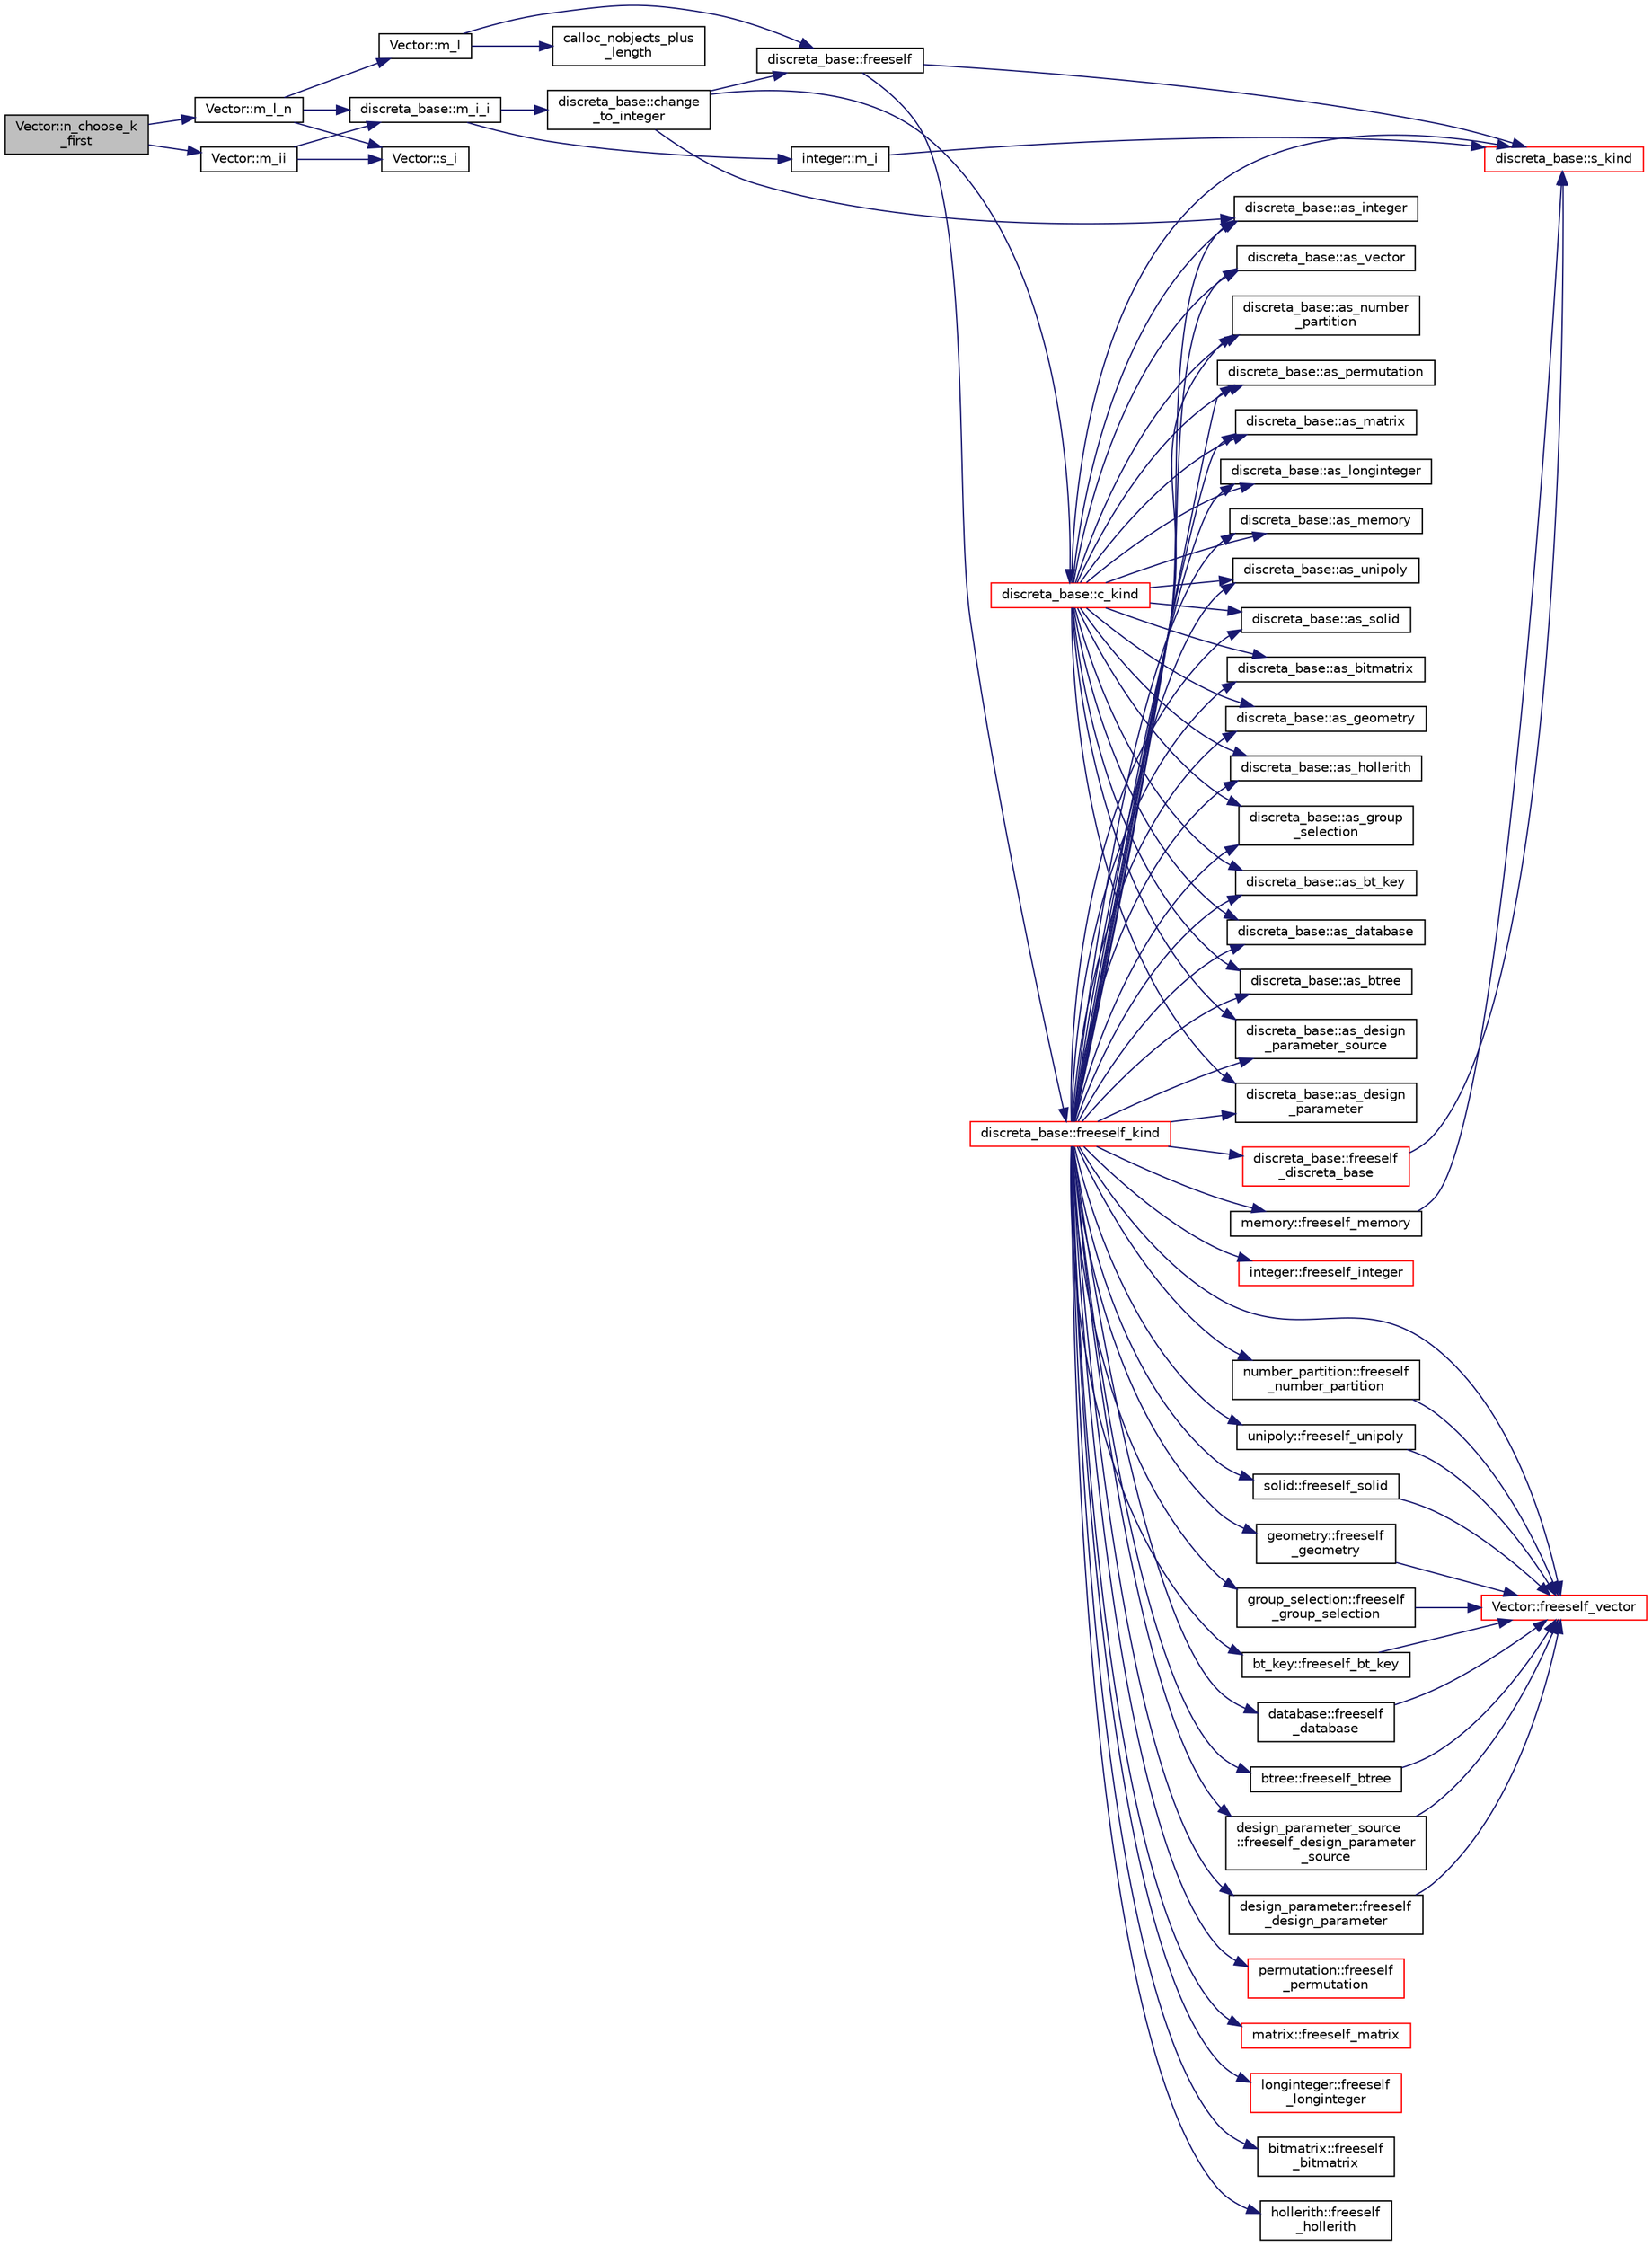 digraph "Vector::n_choose_k_first"
{
  edge [fontname="Helvetica",fontsize="10",labelfontname="Helvetica",labelfontsize="10"];
  node [fontname="Helvetica",fontsize="10",shape=record];
  rankdir="LR";
  Node3343 [label="Vector::n_choose_k\l_first",height=0.2,width=0.4,color="black", fillcolor="grey75", style="filled", fontcolor="black"];
  Node3343 -> Node3344 [color="midnightblue",fontsize="10",style="solid",fontname="Helvetica"];
  Node3344 [label="Vector::m_l_n",height=0.2,width=0.4,color="black", fillcolor="white", style="filled",URL="$d5/db2/class_vector.html#a5c7c126e6266ecdc832c5ce5bc1cca2f"];
  Node3344 -> Node3345 [color="midnightblue",fontsize="10",style="solid",fontname="Helvetica"];
  Node3345 [label="Vector::m_l",height=0.2,width=0.4,color="black", fillcolor="white", style="filled",URL="$d5/db2/class_vector.html#a00f5520c2a6b4f5282a1a8bcf8ea74eb"];
  Node3345 -> Node3346 [color="midnightblue",fontsize="10",style="solid",fontname="Helvetica"];
  Node3346 [label="discreta_base::freeself",height=0.2,width=0.4,color="black", fillcolor="white", style="filled",URL="$d7/d71/classdiscreta__base.html#a9a3c9501a562293b5667c11b9174d6e5"];
  Node3346 -> Node3347 [color="midnightblue",fontsize="10",style="solid",fontname="Helvetica"];
  Node3347 [label="discreta_base::freeself_kind",height=0.2,width=0.4,color="red", fillcolor="white", style="filled",URL="$d7/d71/classdiscreta__base.html#a63a23ada2165b3838fab719ed458cec8"];
  Node3347 -> Node3348 [color="midnightblue",fontsize="10",style="solid",fontname="Helvetica"];
  Node3348 [label="discreta_base::freeself\l_discreta_base",height=0.2,width=0.4,color="red", fillcolor="white", style="filled",URL="$d7/d71/classdiscreta__base.html#a8b1ec2cee4566034441e066dc2c027db"];
  Node3348 -> Node3349 [color="midnightblue",fontsize="10",style="solid",fontname="Helvetica"];
  Node3349 [label="discreta_base::s_kind",height=0.2,width=0.4,color="red", fillcolor="white", style="filled",URL="$d7/d71/classdiscreta__base.html#a8a830025c74adbbc3362418a7c2ba157"];
  Node3347 -> Node3355 [color="midnightblue",fontsize="10",style="solid",fontname="Helvetica"];
  Node3355 [label="discreta_base::as_integer",height=0.2,width=0.4,color="black", fillcolor="white", style="filled",URL="$d7/d71/classdiscreta__base.html#a00d7691eaf874fd283d942692fe8dd26"];
  Node3347 -> Node3356 [color="midnightblue",fontsize="10",style="solid",fontname="Helvetica"];
  Node3356 [label="integer::freeself_integer",height=0.2,width=0.4,color="red", fillcolor="white", style="filled",URL="$d0/de5/classinteger.html#a02eb557612c9db1820dd75a77151edc0"];
  Node3347 -> Node3357 [color="midnightblue",fontsize="10",style="solid",fontname="Helvetica"];
  Node3357 [label="discreta_base::as_vector",height=0.2,width=0.4,color="black", fillcolor="white", style="filled",URL="$d7/d71/classdiscreta__base.html#a7bdd6cae39c380b128ee9e17e42cf020"];
  Node3347 -> Node3358 [color="midnightblue",fontsize="10",style="solid",fontname="Helvetica"];
  Node3358 [label="Vector::freeself_vector",height=0.2,width=0.4,color="red", fillcolor="white", style="filled",URL="$d5/db2/class_vector.html#ad55c58937ca8fb342247a2c0fb572d20"];
  Node3347 -> Node3360 [color="midnightblue",fontsize="10",style="solid",fontname="Helvetica"];
  Node3360 [label="discreta_base::as_number\l_partition",height=0.2,width=0.4,color="black", fillcolor="white", style="filled",URL="$d7/d71/classdiscreta__base.html#a307aa09de0e925d46697707968ffab00"];
  Node3347 -> Node3361 [color="midnightblue",fontsize="10",style="solid",fontname="Helvetica"];
  Node3361 [label="number_partition::freeself\l_number_partition",height=0.2,width=0.4,color="black", fillcolor="white", style="filled",URL="$df/d50/classnumber__partition.html#aa74111c1c8cd218b654e7b7c1ca42eb5"];
  Node3361 -> Node3358 [color="midnightblue",fontsize="10",style="solid",fontname="Helvetica"];
  Node3347 -> Node3362 [color="midnightblue",fontsize="10",style="solid",fontname="Helvetica"];
  Node3362 [label="discreta_base::as_permutation",height=0.2,width=0.4,color="black", fillcolor="white", style="filled",URL="$d7/d71/classdiscreta__base.html#aa4e72f36a82984239b12ae831e131098"];
  Node3347 -> Node3363 [color="midnightblue",fontsize="10",style="solid",fontname="Helvetica"];
  Node3363 [label="permutation::freeself\l_permutation",height=0.2,width=0.4,color="red", fillcolor="white", style="filled",URL="$d0/d08/classpermutation.html#a1f86343fa765d71c976d79e5ce372c12"];
  Node3347 -> Node3364 [color="midnightblue",fontsize="10",style="solid",fontname="Helvetica"];
  Node3364 [label="discreta_base::as_matrix",height=0.2,width=0.4,color="black", fillcolor="white", style="filled",URL="$d7/d71/classdiscreta__base.html#ae4d7f56d917a4707b838fbffde6467ff"];
  Node3347 -> Node3365 [color="midnightblue",fontsize="10",style="solid",fontname="Helvetica"];
  Node3365 [label="matrix::freeself_matrix",height=0.2,width=0.4,color="red", fillcolor="white", style="filled",URL="$d1/d8d/classmatrix.html#ab47d61820499f35c15bf82fb6a3b9bd1"];
  Node3347 -> Node3367 [color="midnightblue",fontsize="10",style="solid",fontname="Helvetica"];
  Node3367 [label="discreta_base::as_longinteger",height=0.2,width=0.4,color="black", fillcolor="white", style="filled",URL="$d7/d71/classdiscreta__base.html#a20a094639eb711b10c8694c51937f7cd"];
  Node3347 -> Node3368 [color="midnightblue",fontsize="10",style="solid",fontname="Helvetica"];
  Node3368 [label="longinteger::freeself\l_longinteger",height=0.2,width=0.4,color="red", fillcolor="white", style="filled",URL="$d3/d71/classlonginteger.html#a82006f4b7c6bf897de0387497e16c219"];
  Node3347 -> Node3370 [color="midnightblue",fontsize="10",style="solid",fontname="Helvetica"];
  Node3370 [label="discreta_base::as_memory",height=0.2,width=0.4,color="black", fillcolor="white", style="filled",URL="$d7/d71/classdiscreta__base.html#ad94b2d7dce0cd4fa22db57f6e79c4bd2"];
  Node3347 -> Node3371 [color="midnightblue",fontsize="10",style="solid",fontname="Helvetica"];
  Node3371 [label="memory::freeself_memory",height=0.2,width=0.4,color="black", fillcolor="white", style="filled",URL="$d8/d99/classmemory.html#a19366f9105d79a0e818cc19255d7ef4f"];
  Node3371 -> Node3349 [color="midnightblue",fontsize="10",style="solid",fontname="Helvetica"];
  Node3347 -> Node3372 [color="midnightblue",fontsize="10",style="solid",fontname="Helvetica"];
  Node3372 [label="discreta_base::as_unipoly",height=0.2,width=0.4,color="black", fillcolor="white", style="filled",URL="$d7/d71/classdiscreta__base.html#ad50d8027f039fe5c2478cddb243adc9d"];
  Node3347 -> Node3373 [color="midnightblue",fontsize="10",style="solid",fontname="Helvetica"];
  Node3373 [label="unipoly::freeself_unipoly",height=0.2,width=0.4,color="black", fillcolor="white", style="filled",URL="$d1/d89/classunipoly.html#aad315db6c6adb555a0c63877aab7d27e"];
  Node3373 -> Node3358 [color="midnightblue",fontsize="10",style="solid",fontname="Helvetica"];
  Node3347 -> Node3374 [color="midnightblue",fontsize="10",style="solid",fontname="Helvetica"];
  Node3374 [label="discreta_base::as_solid",height=0.2,width=0.4,color="black", fillcolor="white", style="filled",URL="$d7/d71/classdiscreta__base.html#a1fc5f2b85ec97ab0a69dd64903c970a5"];
  Node3347 -> Node3375 [color="midnightblue",fontsize="10",style="solid",fontname="Helvetica"];
  Node3375 [label="solid::freeself_solid",height=0.2,width=0.4,color="black", fillcolor="white", style="filled",URL="$d8/def/classsolid.html#a84c2f0abd7b24b1cf2ccefa9c99567fe"];
  Node3375 -> Node3358 [color="midnightblue",fontsize="10",style="solid",fontname="Helvetica"];
  Node3347 -> Node3376 [color="midnightblue",fontsize="10",style="solid",fontname="Helvetica"];
  Node3376 [label="discreta_base::as_bitmatrix",height=0.2,width=0.4,color="black", fillcolor="white", style="filled",URL="$d7/d71/classdiscreta__base.html#a071ad54ea8ef6c9d1d15f532e5a76df6"];
  Node3347 -> Node3377 [color="midnightblue",fontsize="10",style="solid",fontname="Helvetica"];
  Node3377 [label="bitmatrix::freeself\l_bitmatrix",height=0.2,width=0.4,color="black", fillcolor="white", style="filled",URL="$de/dc8/classbitmatrix.html#a4b84eed56a244df63819eae6b7ba1eff"];
  Node3347 -> Node3378 [color="midnightblue",fontsize="10",style="solid",fontname="Helvetica"];
  Node3378 [label="discreta_base::as_geometry",height=0.2,width=0.4,color="black", fillcolor="white", style="filled",URL="$d7/d71/classdiscreta__base.html#a38fc7b4cdd830703e9d87354b79bc5c8"];
  Node3347 -> Node3379 [color="midnightblue",fontsize="10",style="solid",fontname="Helvetica"];
  Node3379 [label="geometry::freeself\l_geometry",height=0.2,width=0.4,color="black", fillcolor="white", style="filled",URL="$da/d44/classgeometry.html#a504b1b52d24b4ae00d9fd0b7838b57e6"];
  Node3379 -> Node3358 [color="midnightblue",fontsize="10",style="solid",fontname="Helvetica"];
  Node3347 -> Node3380 [color="midnightblue",fontsize="10",style="solid",fontname="Helvetica"];
  Node3380 [label="discreta_base::as_hollerith",height=0.2,width=0.4,color="black", fillcolor="white", style="filled",URL="$d7/d71/classdiscreta__base.html#a3e66f82711f314710107e2f29e589690"];
  Node3347 -> Node3381 [color="midnightblue",fontsize="10",style="solid",fontname="Helvetica"];
  Node3381 [label="hollerith::freeself\l_hollerith",height=0.2,width=0.4,color="black", fillcolor="white", style="filled",URL="$d8/d99/classhollerith.html#a240d1b30780c9e09323d0b3ad5e2d1f7"];
  Node3347 -> Node3382 [color="midnightblue",fontsize="10",style="solid",fontname="Helvetica"];
  Node3382 [label="discreta_base::as_group\l_selection",height=0.2,width=0.4,color="black", fillcolor="white", style="filled",URL="$d7/d71/classdiscreta__base.html#aae1bac4883c567718bef9fb610abbdc8"];
  Node3347 -> Node3383 [color="midnightblue",fontsize="10",style="solid",fontname="Helvetica"];
  Node3383 [label="group_selection::freeself\l_group_selection",height=0.2,width=0.4,color="black", fillcolor="white", style="filled",URL="$d6/db0/classgroup__selection.html#a778b1a466858bf7f90516eeba1795798"];
  Node3383 -> Node3358 [color="midnightblue",fontsize="10",style="solid",fontname="Helvetica"];
  Node3347 -> Node3384 [color="midnightblue",fontsize="10",style="solid",fontname="Helvetica"];
  Node3384 [label="discreta_base::as_bt_key",height=0.2,width=0.4,color="black", fillcolor="white", style="filled",URL="$d7/d71/classdiscreta__base.html#a2734c6e08dca17cf6588bd5064ec1b9f"];
  Node3347 -> Node3385 [color="midnightblue",fontsize="10",style="solid",fontname="Helvetica"];
  Node3385 [label="bt_key::freeself_bt_key",height=0.2,width=0.4,color="black", fillcolor="white", style="filled",URL="$d1/de5/classbt__key.html#aad1f5a9b943d3ae072f1d09a9bb126c6"];
  Node3385 -> Node3358 [color="midnightblue",fontsize="10",style="solid",fontname="Helvetica"];
  Node3347 -> Node3386 [color="midnightblue",fontsize="10",style="solid",fontname="Helvetica"];
  Node3386 [label="discreta_base::as_database",height=0.2,width=0.4,color="black", fillcolor="white", style="filled",URL="$d7/d71/classdiscreta__base.html#ab055d39d58210a2b03ba3d33703b09a9"];
  Node3347 -> Node3387 [color="midnightblue",fontsize="10",style="solid",fontname="Helvetica"];
  Node3387 [label="database::freeself\l_database",height=0.2,width=0.4,color="black", fillcolor="white", style="filled",URL="$db/d72/classdatabase.html#a4dc263211f9b364e4fa733c8cf53e066"];
  Node3387 -> Node3358 [color="midnightblue",fontsize="10",style="solid",fontname="Helvetica"];
  Node3347 -> Node3388 [color="midnightblue",fontsize="10",style="solid",fontname="Helvetica"];
  Node3388 [label="discreta_base::as_btree",height=0.2,width=0.4,color="black", fillcolor="white", style="filled",URL="$d7/d71/classdiscreta__base.html#a78e76674cef2ec113c17989c11288778"];
  Node3347 -> Node3389 [color="midnightblue",fontsize="10",style="solid",fontname="Helvetica"];
  Node3389 [label="btree::freeself_btree",height=0.2,width=0.4,color="black", fillcolor="white", style="filled",URL="$dd/db0/classbtree.html#af866a69c5f887781efdcd491d71f2c28"];
  Node3389 -> Node3358 [color="midnightblue",fontsize="10",style="solid",fontname="Helvetica"];
  Node3347 -> Node3390 [color="midnightblue",fontsize="10",style="solid",fontname="Helvetica"];
  Node3390 [label="discreta_base::as_design\l_parameter_source",height=0.2,width=0.4,color="black", fillcolor="white", style="filled",URL="$d7/d71/classdiscreta__base.html#a59cbf837c6582ded5bc586265d13d81a"];
  Node3347 -> Node3391 [color="midnightblue",fontsize="10",style="solid",fontname="Helvetica"];
  Node3391 [label="design_parameter_source\l::freeself_design_parameter\l_source",height=0.2,width=0.4,color="black", fillcolor="white", style="filled",URL="$df/d4b/classdesign__parameter__source.html#a61e751fbde5330ede70525d4953bbc79"];
  Node3391 -> Node3358 [color="midnightblue",fontsize="10",style="solid",fontname="Helvetica"];
  Node3347 -> Node3392 [color="midnightblue",fontsize="10",style="solid",fontname="Helvetica"];
  Node3392 [label="discreta_base::as_design\l_parameter",height=0.2,width=0.4,color="black", fillcolor="white", style="filled",URL="$d7/d71/classdiscreta__base.html#aab24ff38ea1c5471ab3de42e014d0f2a"];
  Node3347 -> Node3393 [color="midnightblue",fontsize="10",style="solid",fontname="Helvetica"];
  Node3393 [label="design_parameter::freeself\l_design_parameter",height=0.2,width=0.4,color="black", fillcolor="white", style="filled",URL="$da/d94/classdesign__parameter.html#a0e7274960527530080b673a9d9e53fed"];
  Node3393 -> Node3358 [color="midnightblue",fontsize="10",style="solid",fontname="Helvetica"];
  Node3346 -> Node3349 [color="midnightblue",fontsize="10",style="solid",fontname="Helvetica"];
  Node3345 -> Node3394 [color="midnightblue",fontsize="10",style="solid",fontname="Helvetica"];
  Node3394 [label="calloc_nobjects_plus\l_length",height=0.2,width=0.4,color="black", fillcolor="white", style="filled",URL="$d9/d60/discreta_8h.html#a71599d54c8c17dfa065a363f5cdd0aa4"];
  Node3344 -> Node3395 [color="midnightblue",fontsize="10",style="solid",fontname="Helvetica"];
  Node3395 [label="Vector::s_i",height=0.2,width=0.4,color="black", fillcolor="white", style="filled",URL="$d5/db2/class_vector.html#a1c4fe1752523df8119f70dd550244871"];
  Node3344 -> Node3396 [color="midnightblue",fontsize="10",style="solid",fontname="Helvetica"];
  Node3396 [label="discreta_base::m_i_i",height=0.2,width=0.4,color="black", fillcolor="white", style="filled",URL="$d7/d71/classdiscreta__base.html#aa231464a9d4bc233f66608021c9ad997"];
  Node3396 -> Node3397 [color="midnightblue",fontsize="10",style="solid",fontname="Helvetica"];
  Node3397 [label="discreta_base::change\l_to_integer",height=0.2,width=0.4,color="black", fillcolor="white", style="filled",URL="$d7/d71/classdiscreta__base.html#a58a5a5bd8f8e6f2dd7b4483b66dc7bb9"];
  Node3397 -> Node3346 [color="midnightblue",fontsize="10",style="solid",fontname="Helvetica"];
  Node3397 -> Node3398 [color="midnightblue",fontsize="10",style="solid",fontname="Helvetica"];
  Node3398 [label="discreta_base::c_kind",height=0.2,width=0.4,color="red", fillcolor="white", style="filled",URL="$d7/d71/classdiscreta__base.html#adc2ff61589c2d083688e7a43f333cb62"];
  Node3398 -> Node3355 [color="midnightblue",fontsize="10",style="solid",fontname="Helvetica"];
  Node3398 -> Node3357 [color="midnightblue",fontsize="10",style="solid",fontname="Helvetica"];
  Node3398 -> Node3360 [color="midnightblue",fontsize="10",style="solid",fontname="Helvetica"];
  Node3398 -> Node3362 [color="midnightblue",fontsize="10",style="solid",fontname="Helvetica"];
  Node3398 -> Node3364 [color="midnightblue",fontsize="10",style="solid",fontname="Helvetica"];
  Node3398 -> Node3367 [color="midnightblue",fontsize="10",style="solid",fontname="Helvetica"];
  Node3398 -> Node3370 [color="midnightblue",fontsize="10",style="solid",fontname="Helvetica"];
  Node3398 -> Node3372 [color="midnightblue",fontsize="10",style="solid",fontname="Helvetica"];
  Node3398 -> Node3374 [color="midnightblue",fontsize="10",style="solid",fontname="Helvetica"];
  Node3398 -> Node3376 [color="midnightblue",fontsize="10",style="solid",fontname="Helvetica"];
  Node3398 -> Node3378 [color="midnightblue",fontsize="10",style="solid",fontname="Helvetica"];
  Node3398 -> Node3380 [color="midnightblue",fontsize="10",style="solid",fontname="Helvetica"];
  Node3398 -> Node3382 [color="midnightblue",fontsize="10",style="solid",fontname="Helvetica"];
  Node3398 -> Node3384 [color="midnightblue",fontsize="10",style="solid",fontname="Helvetica"];
  Node3398 -> Node3386 [color="midnightblue",fontsize="10",style="solid",fontname="Helvetica"];
  Node3398 -> Node3388 [color="midnightblue",fontsize="10",style="solid",fontname="Helvetica"];
  Node3398 -> Node3390 [color="midnightblue",fontsize="10",style="solid",fontname="Helvetica"];
  Node3398 -> Node3392 [color="midnightblue",fontsize="10",style="solid",fontname="Helvetica"];
  Node3398 -> Node3349 [color="midnightblue",fontsize="10",style="solid",fontname="Helvetica"];
  Node3397 -> Node3355 [color="midnightblue",fontsize="10",style="solid",fontname="Helvetica"];
  Node3396 -> Node3420 [color="midnightblue",fontsize="10",style="solid",fontname="Helvetica"];
  Node3420 [label="integer::m_i",height=0.2,width=0.4,color="black", fillcolor="white", style="filled",URL="$d0/de5/classinteger.html#a869091f0a0f35f5354c8c4a70250e8a9"];
  Node3420 -> Node3349 [color="midnightblue",fontsize="10",style="solid",fontname="Helvetica"];
  Node3343 -> Node3421 [color="midnightblue",fontsize="10",style="solid",fontname="Helvetica"];
  Node3421 [label="Vector::m_ii",height=0.2,width=0.4,color="black", fillcolor="white", style="filled",URL="$d5/db2/class_vector.html#aa6a97eabb43f192a47947f4f6acbb04d"];
  Node3421 -> Node3395 [color="midnightblue",fontsize="10",style="solid",fontname="Helvetica"];
  Node3421 -> Node3396 [color="midnightblue",fontsize="10",style="solid",fontname="Helvetica"];
}
